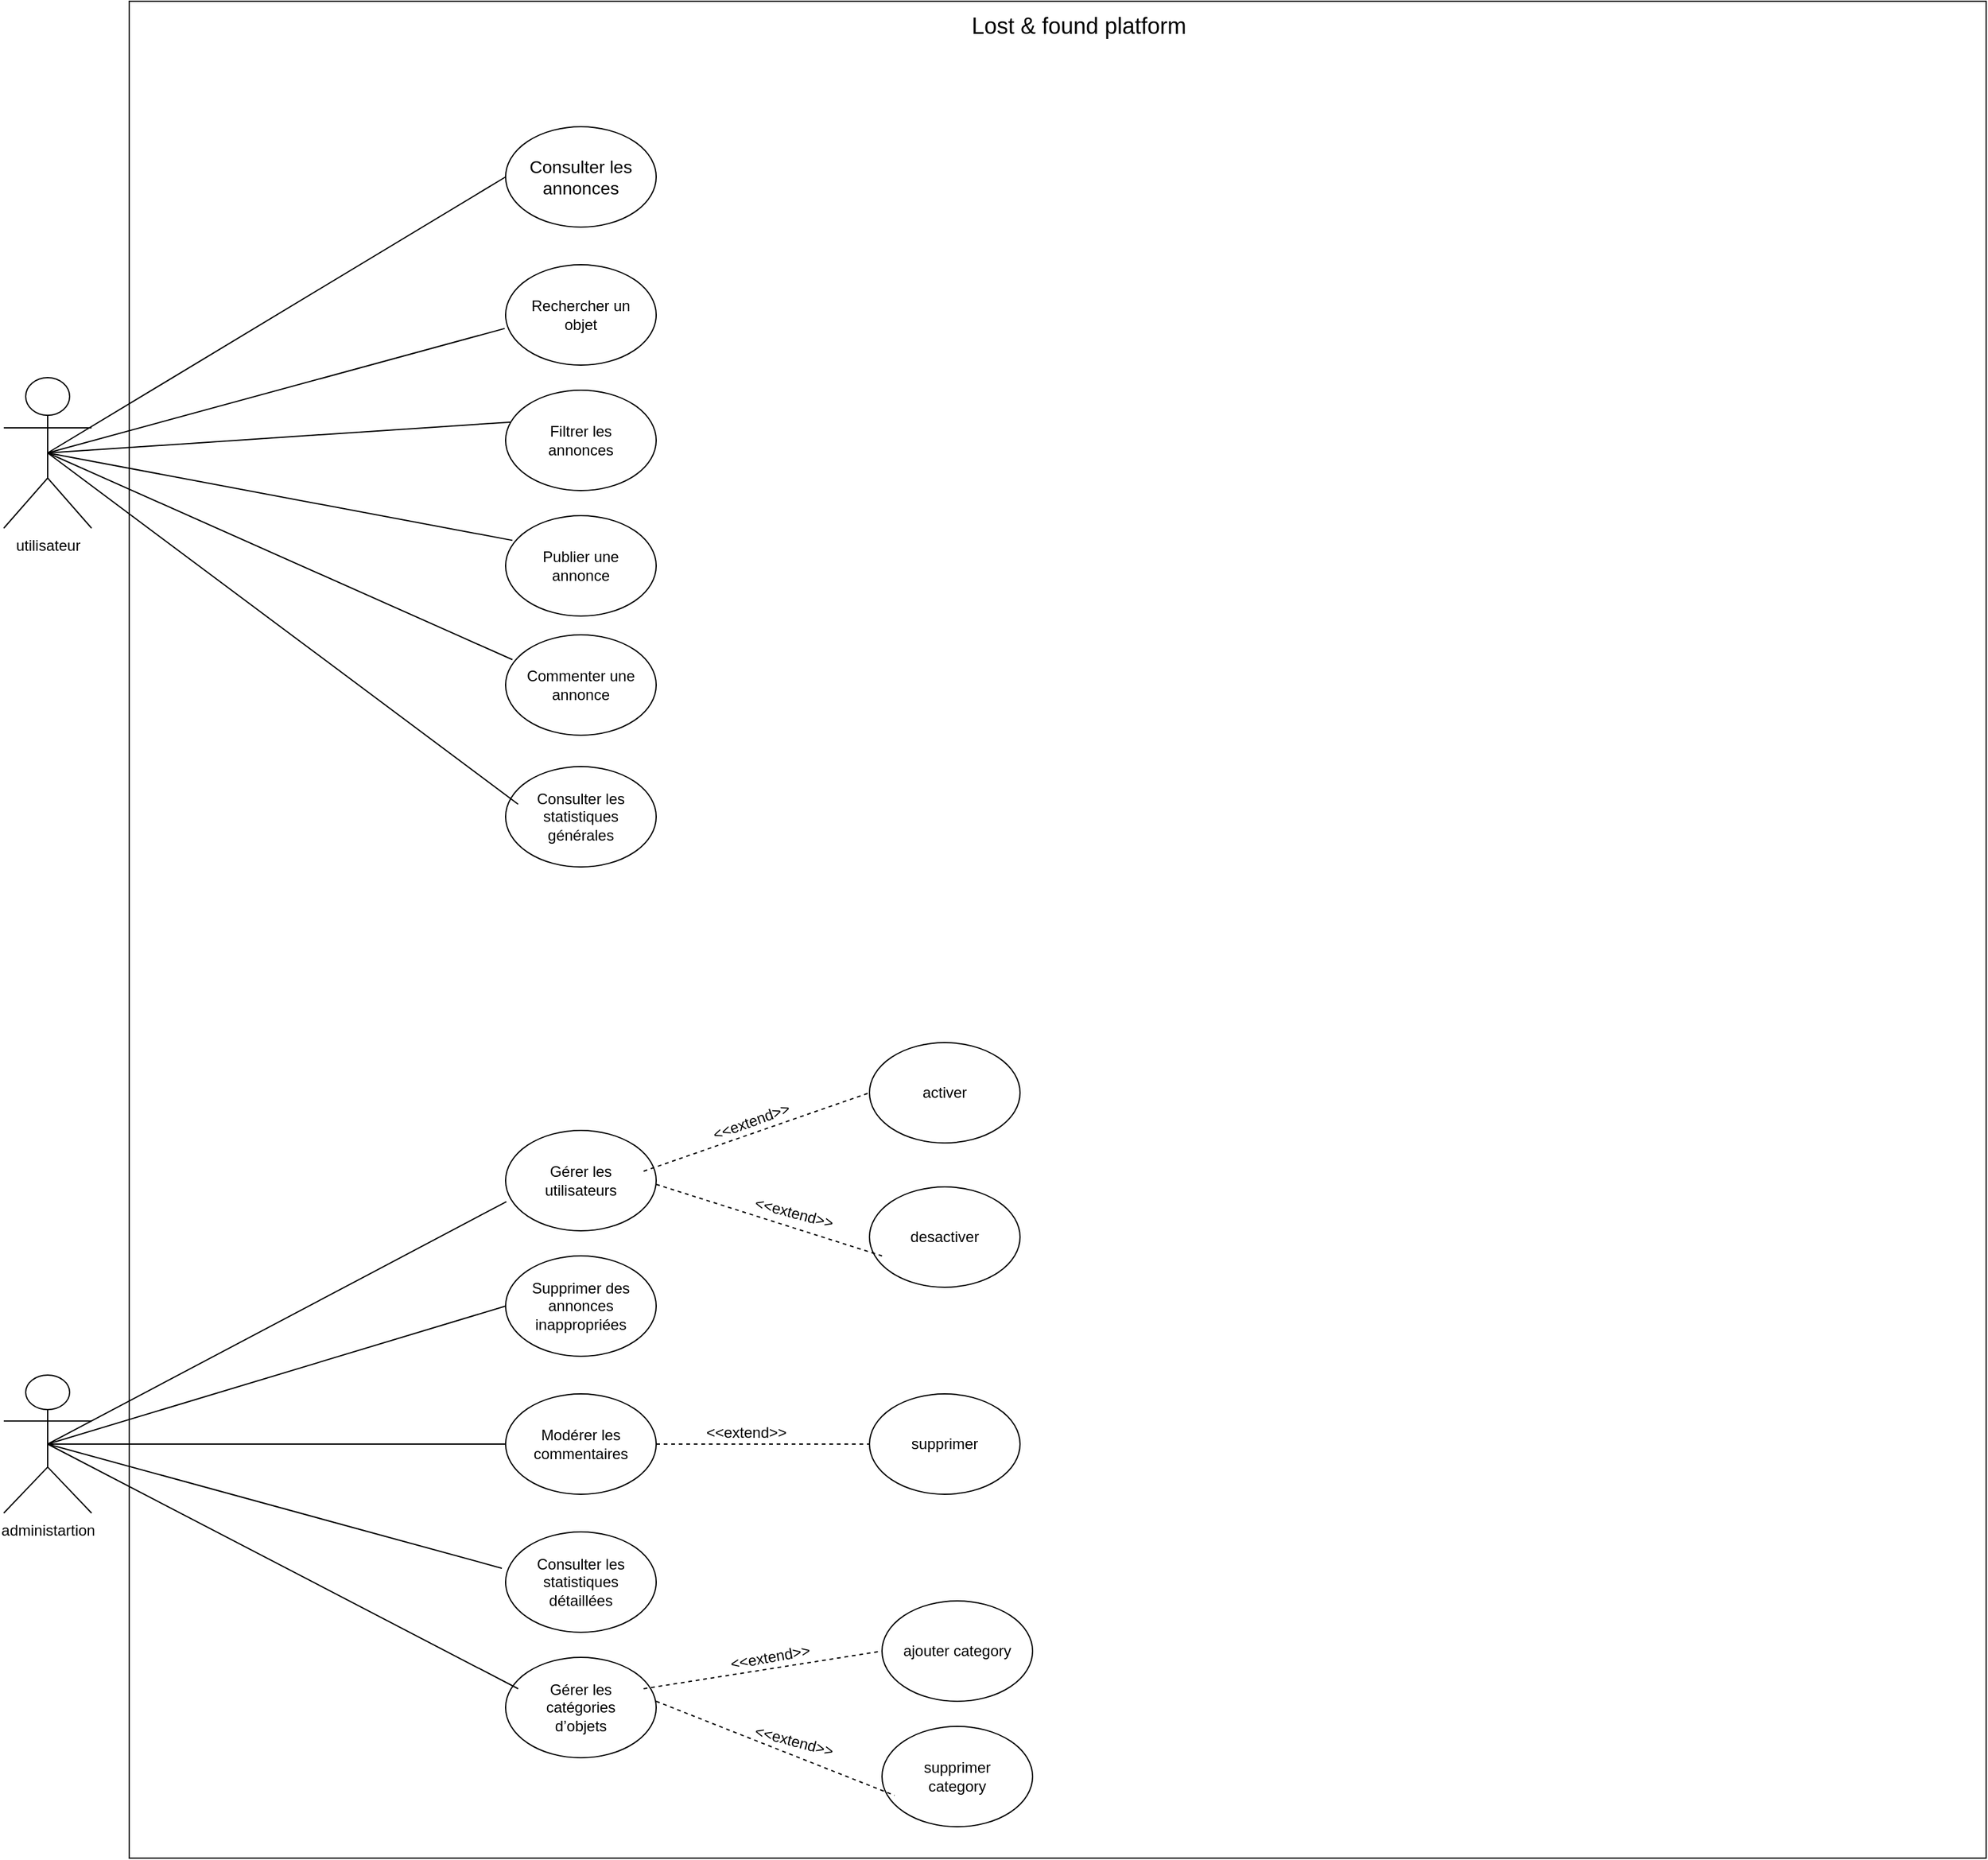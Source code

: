 <mxfile version="26.0.14">
  <diagram name="Page-1" id="_-PjxXlLiEYtxVikaqa9">
    <mxGraphModel dx="1723" dy="757" grid="1" gridSize="10" guides="1" tooltips="1" connect="1" arrows="1" fold="1" page="1" pageScale="1" pageWidth="827" pageHeight="1169" math="0" shadow="0">
      <root>
        <mxCell id="0" />
        <mxCell id="1" parent="0" />
        <mxCell id="Ac6u8HIOzdc2s1zmus9J-1" value="" style="whiteSpace=wrap;html=1;aspect=fixed;" parent="1" vertex="1">
          <mxGeometry x="200" y="80" width="1480" height="1480" as="geometry" />
        </mxCell>
        <mxCell id="Ac6u8HIOzdc2s1zmus9J-2" value="&lt;font style=&quot;font-size: 18px;&quot;&gt;Lost &amp;amp; found platform&lt;/font&gt;" style="text;html=1;align=center;verticalAlign=middle;whiteSpace=wrap;rounded=0;" parent="1" vertex="1">
          <mxGeometry x="847" y="90" width="220" height="20" as="geometry" />
        </mxCell>
        <mxCell id="Ac6u8HIOzdc2s1zmus9J-3" value="utilisateur" style="shape=umlActor;verticalLabelPosition=bottom;verticalAlign=top;html=1;outlineConnect=0;" parent="1" vertex="1">
          <mxGeometry x="100" y="380" width="70" height="120" as="geometry" />
        </mxCell>
        <mxCell id="Ac6u8HIOzdc2s1zmus9J-4" value="" style="ellipse;whiteSpace=wrap;html=1;" parent="1" vertex="1">
          <mxGeometry x="500" y="180" width="120" height="80" as="geometry" />
        </mxCell>
        <mxCell id="Ac6u8HIOzdc2s1zmus9J-5" value="&lt;font style=&quot;font-size: 14px;&quot;&gt;Consulter les annonces&lt;/font&gt;" style="text;html=1;align=center;verticalAlign=middle;whiteSpace=wrap;rounded=0;" parent="1" vertex="1">
          <mxGeometry x="510" y="205" width="100" height="30" as="geometry" />
        </mxCell>
        <mxCell id="Ac6u8HIOzdc2s1zmus9J-10" value="" style="ellipse;whiteSpace=wrap;html=1;" parent="1" vertex="1">
          <mxGeometry x="500" y="290" width="120" height="80" as="geometry" />
        </mxCell>
        <mxCell id="Ac6u8HIOzdc2s1zmus9J-11" value="Rechercher un objet" style="text;html=1;align=center;verticalAlign=middle;whiteSpace=wrap;rounded=0;" parent="1" vertex="1">
          <mxGeometry x="510" y="315" width="100" height="30" as="geometry" />
        </mxCell>
        <mxCell id="Ac6u8HIOzdc2s1zmus9J-12" value="" style="ellipse;whiteSpace=wrap;html=1;" parent="1" vertex="1">
          <mxGeometry x="500" y="390" width="120" height="80" as="geometry" />
        </mxCell>
        <mxCell id="Ac6u8HIOzdc2s1zmus9J-13" value="Filtrer les annonces" style="text;html=1;align=center;verticalAlign=middle;whiteSpace=wrap;rounded=0;" parent="1" vertex="1">
          <mxGeometry x="510" y="415" width="100" height="30" as="geometry" />
        </mxCell>
        <mxCell id="Ac6u8HIOzdc2s1zmus9J-14" value="" style="ellipse;whiteSpace=wrap;html=1;" parent="1" vertex="1">
          <mxGeometry x="500" y="490" width="120" height="80" as="geometry" />
        </mxCell>
        <mxCell id="Ac6u8HIOzdc2s1zmus9J-15" value="Publier une annonce" style="text;html=1;align=center;verticalAlign=middle;whiteSpace=wrap;rounded=0;" parent="1" vertex="1">
          <mxGeometry x="510" y="515" width="100" height="30" as="geometry" />
        </mxCell>
        <mxCell id="Ac6u8HIOzdc2s1zmus9J-16" value="" style="ellipse;whiteSpace=wrap;html=1;" parent="1" vertex="1">
          <mxGeometry x="500" y="585" width="120" height="80" as="geometry" />
        </mxCell>
        <mxCell id="Ac6u8HIOzdc2s1zmus9J-17" value="Commenter une annonce" style="text;html=1;align=center;verticalAlign=middle;whiteSpace=wrap;rounded=0;" parent="1" vertex="1">
          <mxGeometry x="510" y="610" width="100" height="30" as="geometry" />
        </mxCell>
        <mxCell id="Ac6u8HIOzdc2s1zmus9J-18" value="" style="ellipse;whiteSpace=wrap;html=1;" parent="1" vertex="1">
          <mxGeometry x="500" y="690" width="120" height="80" as="geometry" />
        </mxCell>
        <mxCell id="Ac6u8HIOzdc2s1zmus9J-19" value="Consulter les statistiques générales" style="text;html=1;align=center;verticalAlign=middle;whiteSpace=wrap;rounded=0;" parent="1" vertex="1">
          <mxGeometry x="510" y="715" width="100" height="30" as="geometry" />
        </mxCell>
        <mxCell id="Ac6u8HIOzdc2s1zmus9J-21" value="" style="endArrow=none;html=1;rounded=0;exitX=0.5;exitY=0.5;exitDx=0;exitDy=0;exitPerimeter=0;entryX=0;entryY=0.5;entryDx=0;entryDy=0;" parent="1" source="Ac6u8HIOzdc2s1zmus9J-3" target="Ac6u8HIOzdc2s1zmus9J-4" edge="1">
          <mxGeometry width="50" height="50" relative="1" as="geometry">
            <mxPoint x="530" y="270" as="sourcePoint" />
            <mxPoint x="580" y="220" as="targetPoint" />
          </mxGeometry>
        </mxCell>
        <mxCell id="Ac6u8HIOzdc2s1zmus9J-22" value="" style="endArrow=none;html=1;rounded=0;exitX=0.5;exitY=0.5;exitDx=0;exitDy=0;exitPerimeter=0;entryX=-0.006;entryY=0.635;entryDx=0;entryDy=0;entryPerimeter=0;" parent="1" source="Ac6u8HIOzdc2s1zmus9J-3" target="Ac6u8HIOzdc2s1zmus9J-10" edge="1">
          <mxGeometry width="50" height="50" relative="1" as="geometry">
            <mxPoint x="295" y="455" as="sourcePoint" />
            <mxPoint x="510" y="230" as="targetPoint" />
          </mxGeometry>
        </mxCell>
        <mxCell id="Ac6u8HIOzdc2s1zmus9J-23" value="" style="endArrow=none;html=1;rounded=0;exitX=0.5;exitY=0.5;exitDx=0;exitDy=0;exitPerimeter=0;entryX=0.031;entryY=0.318;entryDx=0;entryDy=0;entryPerimeter=0;" parent="1" source="Ac6u8HIOzdc2s1zmus9J-3" target="Ac6u8HIOzdc2s1zmus9J-12" edge="1">
          <mxGeometry width="50" height="50" relative="1" as="geometry">
            <mxPoint x="295" y="455" as="sourcePoint" />
            <mxPoint x="509" y="351" as="targetPoint" />
          </mxGeometry>
        </mxCell>
        <mxCell id="Ac6u8HIOzdc2s1zmus9J-24" value="" style="endArrow=none;html=1;rounded=0;exitX=0.5;exitY=0.5;exitDx=0;exitDy=0;exitPerimeter=0;entryX=0.045;entryY=0.246;entryDx=0;entryDy=0;entryPerimeter=0;" parent="1" source="Ac6u8HIOzdc2s1zmus9J-3" target="Ac6u8HIOzdc2s1zmus9J-14" edge="1">
          <mxGeometry width="50" height="50" relative="1" as="geometry">
            <mxPoint x="295" y="455" as="sourcePoint" />
            <mxPoint x="514" y="425" as="targetPoint" />
          </mxGeometry>
        </mxCell>
        <mxCell id="Ac6u8HIOzdc2s1zmus9J-25" value="" style="endArrow=none;html=1;rounded=0;exitX=0.5;exitY=0.5;exitDx=0;exitDy=0;exitPerimeter=0;entryX=0.045;entryY=0.247;entryDx=0;entryDy=0;entryPerimeter=0;" parent="1" source="Ac6u8HIOzdc2s1zmus9J-3" target="Ac6u8HIOzdc2s1zmus9J-16" edge="1">
          <mxGeometry width="50" height="50" relative="1" as="geometry">
            <mxPoint x="295" y="455" as="sourcePoint" />
            <mxPoint x="515" y="520" as="targetPoint" />
          </mxGeometry>
        </mxCell>
        <mxCell id="Ac6u8HIOzdc2s1zmus9J-26" value="" style="endArrow=none;html=1;rounded=0;exitX=0.5;exitY=0.5;exitDx=0;exitDy=0;exitPerimeter=0;entryX=0.083;entryY=0.375;entryDx=0;entryDy=0;entryPerimeter=0;" parent="1" source="Ac6u8HIOzdc2s1zmus9J-3" target="Ac6u8HIOzdc2s1zmus9J-18" edge="1">
          <mxGeometry width="50" height="50" relative="1" as="geometry">
            <mxPoint x="295" y="455" as="sourcePoint" />
            <mxPoint x="515" y="615" as="targetPoint" />
          </mxGeometry>
        </mxCell>
        <mxCell id="Ac6u8HIOzdc2s1zmus9J-29" value="administartion" style="shape=umlActor;verticalLabelPosition=bottom;verticalAlign=top;html=1;outlineConnect=0;" parent="1" vertex="1">
          <mxGeometry x="100" y="1175" width="70" height="110" as="geometry" />
        </mxCell>
        <mxCell id="Ac6u8HIOzdc2s1zmus9J-34" value="" style="ellipse;whiteSpace=wrap;html=1;" parent="1" vertex="1">
          <mxGeometry x="500" y="980" width="120" height="80" as="geometry" />
        </mxCell>
        <mxCell id="Ac6u8HIOzdc2s1zmus9J-35" value="Gérer les utilisateurs" style="text;html=1;align=center;verticalAlign=middle;whiteSpace=wrap;rounded=0;" parent="1" vertex="1">
          <mxGeometry x="510" y="1005" width="100" height="30" as="geometry" />
        </mxCell>
        <mxCell id="Ac6u8HIOzdc2s1zmus9J-36" value="" style="ellipse;whiteSpace=wrap;html=1;" parent="1" vertex="1">
          <mxGeometry x="500" y="1080" width="120" height="80" as="geometry" />
        </mxCell>
        <mxCell id="Ac6u8HIOzdc2s1zmus9J-37" value="Supprimer des annonces inappropriées" style="text;html=1;align=center;verticalAlign=middle;whiteSpace=wrap;rounded=0;" parent="1" vertex="1">
          <mxGeometry x="510" y="1105" width="100" height="30" as="geometry" />
        </mxCell>
        <mxCell id="Ac6u8HIOzdc2s1zmus9J-38" value="" style="ellipse;whiteSpace=wrap;html=1;" parent="1" vertex="1">
          <mxGeometry x="500" y="1190" width="120" height="80" as="geometry" />
        </mxCell>
        <mxCell id="Ac6u8HIOzdc2s1zmus9J-39" value="Modérer les commentaires" style="text;html=1;align=center;verticalAlign=middle;whiteSpace=wrap;rounded=0;" parent="1" vertex="1">
          <mxGeometry x="510" y="1215" width="100" height="30" as="geometry" />
        </mxCell>
        <mxCell id="Ac6u8HIOzdc2s1zmus9J-40" value="" style="ellipse;whiteSpace=wrap;html=1;" parent="1" vertex="1">
          <mxGeometry x="500" y="1300" width="120" height="80" as="geometry" />
        </mxCell>
        <mxCell id="Ac6u8HIOzdc2s1zmus9J-41" value="Consulter les statistiques détaillées" style="text;html=1;align=center;verticalAlign=middle;whiteSpace=wrap;rounded=0;" parent="1" vertex="1">
          <mxGeometry x="510" y="1325" width="100" height="30" as="geometry" />
        </mxCell>
        <mxCell id="Ac6u8HIOzdc2s1zmus9J-42" value="" style="ellipse;whiteSpace=wrap;html=1;" parent="1" vertex="1">
          <mxGeometry x="500" y="1400" width="120" height="80" as="geometry" />
        </mxCell>
        <mxCell id="Ac6u8HIOzdc2s1zmus9J-43" value="Gérer les catégories d’objets" style="text;html=1;align=center;verticalAlign=middle;whiteSpace=wrap;rounded=0;" parent="1" vertex="1">
          <mxGeometry x="510" y="1425" width="100" height="30" as="geometry" />
        </mxCell>
        <mxCell id="Ac6u8HIOzdc2s1zmus9J-44" value="" style="endArrow=none;html=1;rounded=0;exitX=0.5;exitY=0.5;exitDx=0;exitDy=0;exitPerimeter=0;entryX=0.005;entryY=0.71;entryDx=0;entryDy=0;entryPerimeter=0;" parent="1" source="Ac6u8HIOzdc2s1zmus9J-29" target="Ac6u8HIOzdc2s1zmus9J-34" edge="1">
          <mxGeometry width="50" height="50" relative="1" as="geometry">
            <mxPoint x="670" y="890" as="sourcePoint" />
            <mxPoint x="720" y="840" as="targetPoint" />
          </mxGeometry>
        </mxCell>
        <mxCell id="Ac6u8HIOzdc2s1zmus9J-45" value="" style="endArrow=none;html=1;rounded=0;exitX=0.5;exitY=0.5;exitDx=0;exitDy=0;exitPerimeter=0;entryX=0;entryY=0.5;entryDx=0;entryDy=0;" parent="1" source="Ac6u8HIOzdc2s1zmus9J-29" target="Ac6u8HIOzdc2s1zmus9J-36" edge="1">
          <mxGeometry width="50" height="50" relative="1" as="geometry">
            <mxPoint x="295" y="1240" as="sourcePoint" />
            <mxPoint x="511" y="1047" as="targetPoint" />
          </mxGeometry>
        </mxCell>
        <mxCell id="Ac6u8HIOzdc2s1zmus9J-46" value="" style="endArrow=none;html=1;rounded=0;exitX=0.5;exitY=0.5;exitDx=0;exitDy=0;exitPerimeter=0;entryX=0;entryY=0.5;entryDx=0;entryDy=0;" parent="1" source="Ac6u8HIOzdc2s1zmus9J-29" target="Ac6u8HIOzdc2s1zmus9J-38" edge="1">
          <mxGeometry width="50" height="50" relative="1" as="geometry">
            <mxPoint x="295" y="1240" as="sourcePoint" />
            <mxPoint x="510" y="1130" as="targetPoint" />
          </mxGeometry>
        </mxCell>
        <mxCell id="Ac6u8HIOzdc2s1zmus9J-47" value="" style="endArrow=none;html=1;rounded=0;exitX=0.5;exitY=0.5;exitDx=0;exitDy=0;exitPerimeter=0;entryX=-0.025;entryY=0.362;entryDx=0;entryDy=0;entryPerimeter=0;" parent="1" source="Ac6u8HIOzdc2s1zmus9J-29" target="Ac6u8HIOzdc2s1zmus9J-40" edge="1">
          <mxGeometry width="50" height="50" relative="1" as="geometry">
            <mxPoint x="295" y="1240" as="sourcePoint" />
            <mxPoint x="510" y="1240" as="targetPoint" />
          </mxGeometry>
        </mxCell>
        <mxCell id="Ac6u8HIOzdc2s1zmus9J-48" value="" style="endArrow=none;html=1;rounded=0;exitX=0.5;exitY=0.5;exitDx=0;exitDy=0;exitPerimeter=0;entryX=0;entryY=0;entryDx=0;entryDy=0;" parent="1" source="Ac6u8HIOzdc2s1zmus9J-29" target="Ac6u8HIOzdc2s1zmus9J-43" edge="1">
          <mxGeometry width="50" height="50" relative="1" as="geometry">
            <mxPoint x="295" y="1240" as="sourcePoint" />
            <mxPoint x="507" y="1339" as="targetPoint" />
          </mxGeometry>
        </mxCell>
        <mxCell id="Ac6u8HIOzdc2s1zmus9J-50" value="" style="ellipse;whiteSpace=wrap;html=1;" parent="1" vertex="1">
          <mxGeometry x="790" y="910" width="120" height="80" as="geometry" />
        </mxCell>
        <mxCell id="Ac6u8HIOzdc2s1zmus9J-51" value="activer" style="text;html=1;align=center;verticalAlign=middle;whiteSpace=wrap;rounded=0;" parent="1" vertex="1">
          <mxGeometry x="800" y="935" width="100" height="30" as="geometry" />
        </mxCell>
        <mxCell id="Ac6u8HIOzdc2s1zmus9J-52" value="" style="ellipse;whiteSpace=wrap;html=1;" parent="1" vertex="1">
          <mxGeometry x="790" y="1025" width="120" height="80" as="geometry" />
        </mxCell>
        <mxCell id="Ac6u8HIOzdc2s1zmus9J-53" value="desactiver" style="text;html=1;align=center;verticalAlign=middle;whiteSpace=wrap;rounded=0;" parent="1" vertex="1">
          <mxGeometry x="800" y="1050" width="100" height="30" as="geometry" />
        </mxCell>
        <mxCell id="Ac6u8HIOzdc2s1zmus9J-54" value="" style="ellipse;whiteSpace=wrap;html=1;" parent="1" vertex="1">
          <mxGeometry x="790" y="1190" width="120" height="80" as="geometry" />
        </mxCell>
        <mxCell id="Ac6u8HIOzdc2s1zmus9J-55" value="supprimer" style="text;html=1;align=center;verticalAlign=middle;whiteSpace=wrap;rounded=0;" parent="1" vertex="1">
          <mxGeometry x="800" y="1215" width="100" height="30" as="geometry" />
        </mxCell>
        <mxCell id="Ac6u8HIOzdc2s1zmus9J-56" value="" style="ellipse;whiteSpace=wrap;html=1;" parent="1" vertex="1">
          <mxGeometry x="800" y="1355" width="120" height="80" as="geometry" />
        </mxCell>
        <mxCell id="Ac6u8HIOzdc2s1zmus9J-57" value="ajouter category" style="text;html=1;align=center;verticalAlign=middle;whiteSpace=wrap;rounded=0;" parent="1" vertex="1">
          <mxGeometry x="810" y="1380" width="100" height="30" as="geometry" />
        </mxCell>
        <mxCell id="Ac6u8HIOzdc2s1zmus9J-58" value="" style="ellipse;whiteSpace=wrap;html=1;" parent="1" vertex="1">
          <mxGeometry x="800" y="1455" width="120" height="80" as="geometry" />
        </mxCell>
        <mxCell id="Ac6u8HIOzdc2s1zmus9J-59" value="supprimer category" style="text;html=1;align=center;verticalAlign=middle;whiteSpace=wrap;rounded=0;" parent="1" vertex="1">
          <mxGeometry x="810" y="1480" width="100" height="30" as="geometry" />
        </mxCell>
        <mxCell id="Ac6u8HIOzdc2s1zmus9J-60" value="" style="endArrow=none;dashed=1;html=1;rounded=0;exitX=1;exitY=0.25;exitDx=0;exitDy=0;entryX=0;entryY=0.5;entryDx=0;entryDy=0;" parent="1" source="Ac6u8HIOzdc2s1zmus9J-35" target="Ac6u8HIOzdc2s1zmus9J-50" edge="1">
          <mxGeometry width="50" height="50" relative="1" as="geometry">
            <mxPoint x="710" y="1240" as="sourcePoint" />
            <mxPoint x="760" y="1190" as="targetPoint" />
          </mxGeometry>
        </mxCell>
        <mxCell id="Ac6u8HIOzdc2s1zmus9J-61" value="" style="endArrow=none;dashed=1;html=1;rounded=0;exitX=1;exitY=0.25;exitDx=0;exitDy=0;entryX=0;entryY=1;entryDx=0;entryDy=0;" parent="1" target="Ac6u8HIOzdc2s1zmus9J-53" edge="1">
          <mxGeometry width="50" height="50" relative="1" as="geometry">
            <mxPoint x="620" y="1023" as="sourcePoint" />
            <mxPoint x="800" y="960" as="targetPoint" />
          </mxGeometry>
        </mxCell>
        <mxCell id="Ac6u8HIOzdc2s1zmus9J-62" value="" style="endArrow=none;dashed=1;html=1;rounded=0;exitX=1;exitY=0.5;exitDx=0;exitDy=0;entryX=0;entryY=0.5;entryDx=0;entryDy=0;" parent="1" source="Ac6u8HIOzdc2s1zmus9J-38" target="Ac6u8HIOzdc2s1zmus9J-54" edge="1">
          <mxGeometry width="50" height="50" relative="1" as="geometry">
            <mxPoint x="630" y="1033" as="sourcePoint" />
            <mxPoint x="810" y="1090" as="targetPoint" />
          </mxGeometry>
        </mxCell>
        <mxCell id="Ac6u8HIOzdc2s1zmus9J-63" value="" style="endArrow=none;dashed=1;html=1;rounded=0;exitX=1;exitY=0;exitDx=0;exitDy=0;entryX=0;entryY=0.5;entryDx=0;entryDy=0;" parent="1" source="Ac6u8HIOzdc2s1zmus9J-43" target="Ac6u8HIOzdc2s1zmus9J-56" edge="1">
          <mxGeometry width="50" height="50" relative="1" as="geometry">
            <mxPoint x="630" y="1240" as="sourcePoint" />
            <mxPoint x="800" y="1240" as="targetPoint" />
          </mxGeometry>
        </mxCell>
        <mxCell id="Ac6u8HIOzdc2s1zmus9J-64" value="" style="endArrow=none;dashed=1;html=1;rounded=0;exitX=1;exitY=0;exitDx=0;exitDy=0;entryX=0;entryY=1;entryDx=0;entryDy=0;" parent="1" target="Ac6u8HIOzdc2s1zmus9J-59" edge="1">
          <mxGeometry width="50" height="50" relative="1" as="geometry">
            <mxPoint x="620" y="1435" as="sourcePoint" />
            <mxPoint x="810" y="1405" as="targetPoint" />
          </mxGeometry>
        </mxCell>
        <mxCell id="Ac6u8HIOzdc2s1zmus9J-65" value="&amp;lt;&amp;lt;extend&amp;gt;&amp;gt;" style="text;html=1;align=center;verticalAlign=middle;whiteSpace=wrap;rounded=0;" parent="1" vertex="1">
          <mxGeometry x="662" y="1206" width="60" height="30" as="geometry" />
        </mxCell>
        <mxCell id="Ac6u8HIOzdc2s1zmus9J-66" value="&amp;lt;&amp;lt;extend&amp;gt;&amp;gt;" style="text;html=1;align=center;verticalAlign=middle;whiteSpace=wrap;rounded=0;rotation=-10;" parent="1" vertex="1">
          <mxGeometry x="681" y="1385" width="60" height="30" as="geometry" />
        </mxCell>
        <mxCell id="Ac6u8HIOzdc2s1zmus9J-67" value="&amp;lt;&amp;lt;extend&amp;gt;&amp;gt;" style="text;html=1;align=center;verticalAlign=middle;whiteSpace=wrap;rounded=0;rotation=15;" parent="1" vertex="1">
          <mxGeometry x="700" y="1452" width="60" height="30" as="geometry" />
        </mxCell>
        <mxCell id="Ac6u8HIOzdc2s1zmus9J-68" value="&amp;lt;&amp;lt;extend&amp;gt;&amp;gt;" style="text;html=1;align=center;verticalAlign=middle;whiteSpace=wrap;rounded=0;rotation=-20;" parent="1" vertex="1">
          <mxGeometry x="666" y="958" width="60" height="30" as="geometry" />
        </mxCell>
        <mxCell id="Ac6u8HIOzdc2s1zmus9J-69" value="&amp;lt;&amp;lt;extend&amp;gt;&amp;gt;" style="text;html=1;align=center;verticalAlign=middle;whiteSpace=wrap;rounded=0;rotation=15;" parent="1" vertex="1">
          <mxGeometry x="700" y="1031" width="60" height="30" as="geometry" />
        </mxCell>
      </root>
    </mxGraphModel>
  </diagram>
</mxfile>
